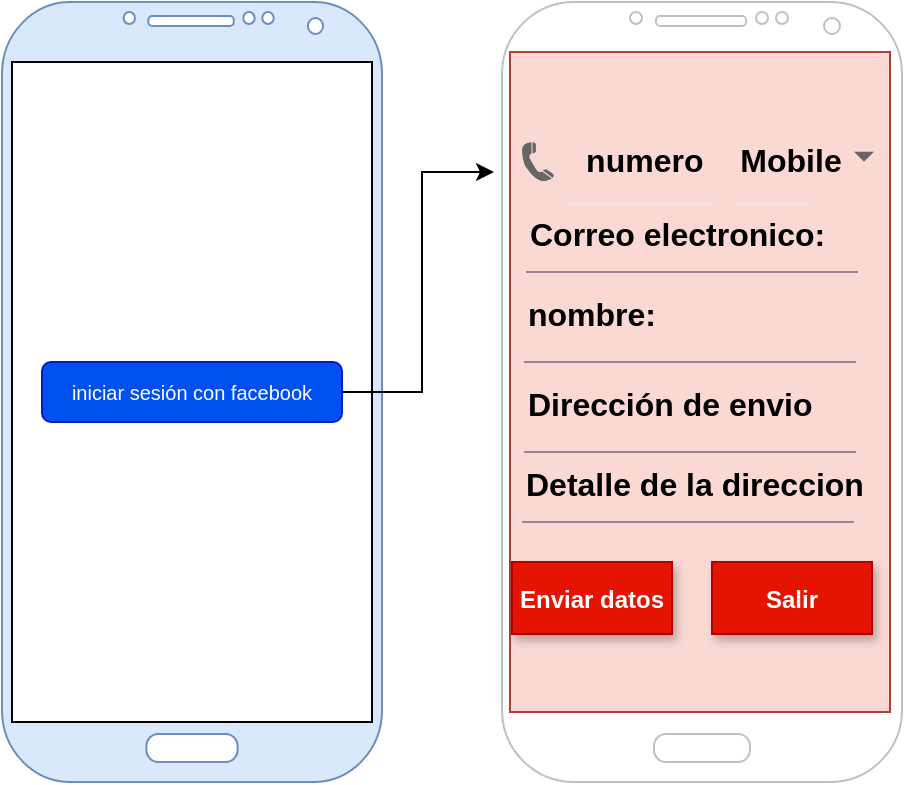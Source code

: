 <mxfile version="13.6.5" type="github">
  <diagram id="CoMQu9GykvPQmY-9xK71" name="Page-1">
    <mxGraphModel dx="868" dy="482" grid="1" gridSize="10" guides="1" tooltips="1" connect="1" arrows="1" fold="1" page="1" pageScale="1" pageWidth="827" pageHeight="1169" math="0" shadow="0">
      <root>
        <mxCell id="0" />
        <mxCell id="1" parent="0" />
        <mxCell id="EYJJrxo5hP6jAQwK5u1l-1" value="" style="verticalLabelPosition=bottom;verticalAlign=top;html=1;shadow=0;dashed=0;strokeWidth=1;shape=mxgraph.android.phone2;strokeColor=#6c8ebf;fillColor=#dae8fc;" parent="1" vertex="1">
          <mxGeometry x="70" y="50" width="190" height="390" as="geometry" />
        </mxCell>
        <mxCell id="EYJJrxo5hP6jAQwK5u1l-4" value="" style="verticalLabelPosition=bottom;verticalAlign=top;html=1;shadow=0;dashed=0;strokeWidth=1;shape=rect;" parent="1" vertex="1">
          <mxGeometry x="75" y="80" width="180" height="330" as="geometry" />
        </mxCell>
        <mxCell id="NRuBFTdG2EJ028ScVjr8-156" style="edgeStyle=orthogonalEdgeStyle;rounded=0;orthogonalLoop=1;jettySize=auto;html=1;entryX=-0.02;entryY=0.218;entryDx=0;entryDy=0;entryPerimeter=0;" edge="1" parent="1" source="EYJJrxo5hP6jAQwK5u1l-6" target="NRuBFTdG2EJ028ScVjr8-34">
          <mxGeometry relative="1" as="geometry" />
        </mxCell>
        <mxCell id="EYJJrxo5hP6jAQwK5u1l-6" value="iniciar sesión con facebook" style="rounded=1;html=1;shadow=0;whiteSpace=wrap;fontSize=10;fillColor=#0050ef;align=center;strokeColor=#001DBC;fontColor=#ffffff;" parent="1" vertex="1">
          <mxGeometry x="90" y="230" width="150" height="30" as="geometry" />
        </mxCell>
        <mxCell id="NRuBFTdG2EJ028ScVjr8-34" value="" style="verticalLabelPosition=bottom;verticalAlign=top;html=1;shadow=0;dashed=0;strokeWidth=1;shape=mxgraph.android.phone2;strokeColor=#c0c0c0;" vertex="1" parent="1">
          <mxGeometry x="320" y="50" width="200" height="390" as="geometry" />
        </mxCell>
        <mxCell id="NRuBFTdG2EJ028ScVjr8-166" style="edgeStyle=orthogonalEdgeStyle;rounded=0;orthogonalLoop=1;jettySize=auto;html=1;exitX=0.5;exitY=0;exitDx=0;exitDy=0;entryX=1;entryY=0.25;entryDx=0;entryDy=0;" edge="1" parent="1" target="NRuBFTdG2EJ028ScVjr8-68">
          <mxGeometry relative="1" as="geometry">
            <mxPoint x="414" y="110" as="sourcePoint" />
          </mxGeometry>
        </mxCell>
        <mxCell id="NRuBFTdG2EJ028ScVjr8-35" value="" style="verticalLabelPosition=bottom;verticalAlign=top;html=1;shadow=0;dashed=0;strokeWidth=1;strokeColor=#ae4132;shape=rect;fillColor=#fad9d5;" vertex="1" parent="1">
          <mxGeometry x="324" y="75" width="190" height="330" as="geometry" />
        </mxCell>
        <mxCell id="NRuBFTdG2EJ028ScVjr8-42" value="Dirección de envio" style="text;fontSize=16;verticalAlign=middle;strokeWidth=15;rounded=0;fontStyle=1" vertex="1" parent="1">
          <mxGeometry x="331" y="240" width="155" height="20" as="geometry" />
        </mxCell>
        <mxCell id="NRuBFTdG2EJ028ScVjr8-43" value="" style="dashed=0;shape=line;strokeWidth=1;noLabel=1;strokeColor=#432D57;opacity=50;fillColor=#76608a;fontColor=#ffffff;" vertex="1" parent="1">
          <mxGeometry x="331" y="270" width="166" height="10" as="geometry" />
        </mxCell>
        <mxCell id="NRuBFTdG2EJ028ScVjr8-66" value="" style="shape=rect;strokeColor=none;fillColor=none;rounded=0;" vertex="1" parent="1">
          <mxGeometry x="330" y="125" width="180" height="30" as="geometry" />
        </mxCell>
        <mxCell id="NRuBFTdG2EJ028ScVjr8-67" value="" style="dashed=0;shape=mxgraph.gmdl.telephone;strokeColor=none;fillColor=#666666;" vertex="1" parent="NRuBFTdG2EJ028ScVjr8-66">
          <mxGeometry y="0.5" width="16" height="20" relative="1" as="geometry">
            <mxPoint y="-20" as="offset" />
          </mxGeometry>
        </mxCell>
        <mxCell id="NRuBFTdG2EJ028ScVjr8-68" value="numero" style="text;fontColor=#000000;fontSize=16;verticalAlign=middle;strokeColor=none;fillColor=none;fontStyle=1" vertex="1" parent="NRuBFTdG2EJ028ScVjr8-66">
          <mxGeometry x="30.051" y="-10" width="35.404" height="25.714" as="geometry" />
        </mxCell>
        <mxCell id="NRuBFTdG2EJ028ScVjr8-69" value="" style="dashed=0;shape=line;strokeWidth=1;noLabel=1;strokeColor=#E6E6E6;" vertex="1" parent="NRuBFTdG2EJ028ScVjr8-66">
          <mxGeometry x="22.967" y="21.429" width="71.451" height="8.571" as="geometry" />
        </mxCell>
        <mxCell id="NRuBFTdG2EJ028ScVjr8-70" value="Mobile" style="text;fontColor=#000000;fontSize=16;verticalAlign=middle;strokeColor=none;fillColor=none;fontStyle=1" vertex="1" parent="NRuBFTdG2EJ028ScVjr8-66">
          <mxGeometry x="107.18" y="-10" width="72.82" height="25.714" as="geometry" />
        </mxCell>
        <mxCell id="NRuBFTdG2EJ028ScVjr8-71" value="" style="dashed=0;shape=triangle;noLabel=1;strokeColor=none;fillColor=#666666;direction=south;" vertex="1" parent="NRuBFTdG2EJ028ScVjr8-70">
          <mxGeometry x="1" y="0.5" width="10" height="5" relative="1" as="geometry">
            <mxPoint x="-14" y="-3" as="offset" />
          </mxGeometry>
        </mxCell>
        <mxCell id="NRuBFTdG2EJ028ScVjr8-72" value="" style="dashed=0;shape=line;strokeWidth=1;noLabel=1;strokeColor=#E6E6E6;" vertex="1" parent="NRuBFTdG2EJ028ScVjr8-66">
          <mxGeometry x="107.177" y="21.429" width="38.278" height="8.571" as="geometry" />
        </mxCell>
        <mxCell id="NRuBFTdG2EJ028ScVjr8-152" value="Detalle de la direccion" style="text;fontSize=16;verticalAlign=middle;strokeWidth=15;rounded=0;fontStyle=1" vertex="1" parent="1">
          <mxGeometry x="330" y="280" width="155" height="20" as="geometry" />
        </mxCell>
        <mxCell id="NRuBFTdG2EJ028ScVjr8-153" value="" style="dashed=0;shape=line;strokeWidth=1;noLabel=1;strokeColor=#432D57;opacity=50;fillColor=#76608a;fontColor=#ffffff;" vertex="1" parent="1">
          <mxGeometry x="330" y="305" width="166" height="10" as="geometry" />
        </mxCell>
        <mxCell id="NRuBFTdG2EJ028ScVjr8-157" value="Enviar datos" style="dashed=0;align=center;fontSize=12;shape=rect;fillColor=#e51400;strokeColor=#B20000;fontStyle=1;shadow=1;rounded=0;fontColor=#ffffff;" vertex="1" parent="1">
          <mxGeometry x="325" y="330" width="80" height="36" as="geometry" />
        </mxCell>
        <mxCell id="NRuBFTdG2EJ028ScVjr8-159" value="Salir" style="dashed=0;align=center;fontSize=12;shape=rect;fillColor=#e51400;strokeColor=#B20000;fontStyle=1;shadow=1;rounded=0;fontColor=#ffffff;" vertex="1" parent="1">
          <mxGeometry x="425" y="330" width="80" height="36" as="geometry" />
        </mxCell>
        <mxCell id="NRuBFTdG2EJ028ScVjr8-160" value="Correo electronico:" style="text;fontSize=16;verticalAlign=middle;strokeWidth=15;rounded=0;fontStyle=1" vertex="1" parent="1">
          <mxGeometry x="332" y="155" width="155" height="20" as="geometry" />
        </mxCell>
        <mxCell id="NRuBFTdG2EJ028ScVjr8-161" value="" style="dashed=0;shape=line;strokeWidth=1;noLabel=1;strokeColor=#432D57;opacity=50;fillColor=#76608a;fontColor=#ffffff;" vertex="1" parent="1">
          <mxGeometry x="332" y="175" width="166" height="20" as="geometry" />
        </mxCell>
        <mxCell id="NRuBFTdG2EJ028ScVjr8-162" value="nombre:" style="text;fontSize=16;verticalAlign=middle;strokeWidth=15;rounded=0;fontStyle=1" vertex="1" parent="1">
          <mxGeometry x="331" y="195" width="155" height="20" as="geometry" />
        </mxCell>
        <mxCell id="NRuBFTdG2EJ028ScVjr8-163" value="" style="dashed=0;shape=line;strokeWidth=1;noLabel=1;strokeColor=#432D57;opacity=50;fillColor=#76608a;fontColor=#ffffff;" vertex="1" parent="1">
          <mxGeometry x="331" y="225" width="166" height="10" as="geometry" />
        </mxCell>
      </root>
    </mxGraphModel>
  </diagram>
</mxfile>
